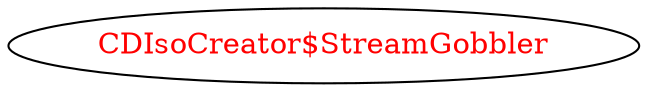 digraph dependencyGraph {
 concentrate=true;
 ranksep="2.0";
 rankdir="LR"; 
 splines="ortho";
"CDIsoCreator$StreamGobbler" [fontcolor="red"];
}